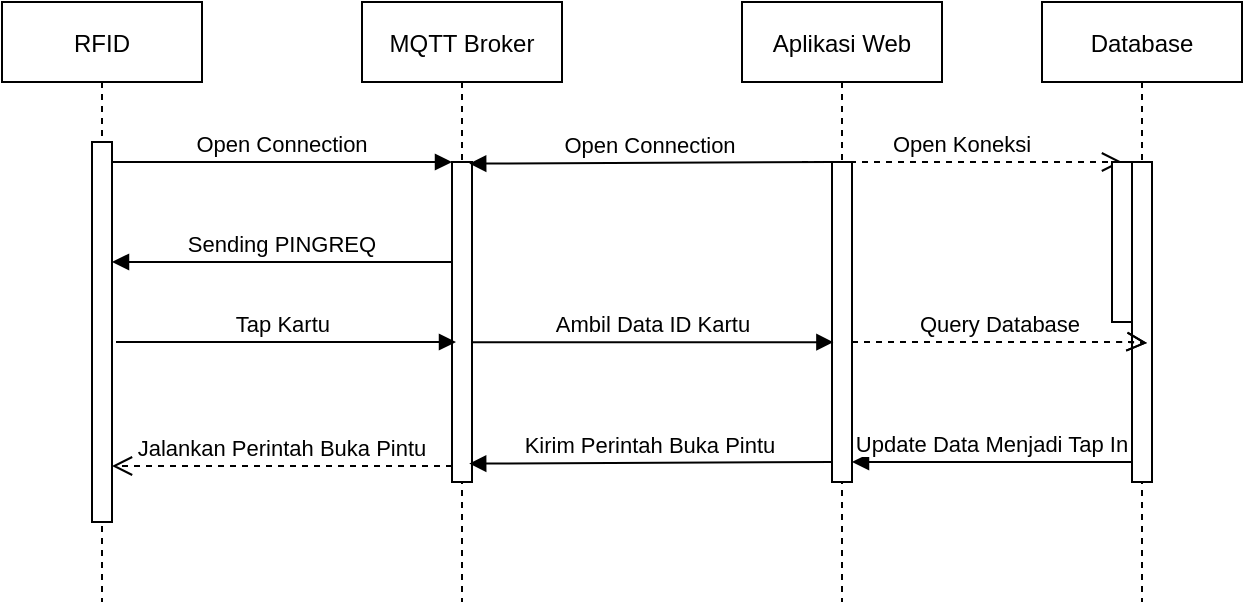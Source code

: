 <mxfile version="20.8.3" type="device"><diagram id="kgpKYQtTHZ0yAKxKKP6v" name="Page-1"><mxGraphModel dx="1103" dy="582" grid="1" gridSize="10" guides="1" tooltips="1" connect="1" arrows="1" fold="1" page="1" pageScale="1" pageWidth="850" pageHeight="1100" math="0" shadow="0"><root><mxCell id="0"/><mxCell id="1" parent="0"/><mxCell id="3nuBFxr9cyL0pnOWT2aG-1" value="RFID" style="shape=umlLifeline;perimeter=lifelinePerimeter;container=1;collapsible=0;recursiveResize=0;rounded=0;shadow=0;strokeWidth=1;" parent="1" vertex="1"><mxGeometry x="120" y="80" width="100" height="300" as="geometry"/></mxCell><mxCell id="3nuBFxr9cyL0pnOWT2aG-2" value="" style="points=[];perimeter=orthogonalPerimeter;rounded=0;shadow=0;strokeWidth=1;" parent="3nuBFxr9cyL0pnOWT2aG-1" vertex="1"><mxGeometry x="45" y="70" width="10" height="190" as="geometry"/></mxCell><mxCell id="3nuBFxr9cyL0pnOWT2aG-5" value="MQTT Broker" style="shape=umlLifeline;perimeter=lifelinePerimeter;container=1;collapsible=0;recursiveResize=0;rounded=0;shadow=0;strokeWidth=1;" parent="1" vertex="1"><mxGeometry x="300" y="80" width="100" height="300" as="geometry"/></mxCell><mxCell id="3nuBFxr9cyL0pnOWT2aG-6" value="" style="points=[];perimeter=orthogonalPerimeter;rounded=0;shadow=0;strokeWidth=1;" parent="3nuBFxr9cyL0pnOWT2aG-5" vertex="1"><mxGeometry x="45" y="80" width="10" height="160" as="geometry"/></mxCell><mxCell id="3nuBFxr9cyL0pnOWT2aG-7" value="Jalankan Perintah Buka Pintu" style="verticalAlign=bottom;endArrow=open;dashed=1;endSize=8;exitX=0;exitY=0.95;shadow=0;strokeWidth=1;" parent="1" source="3nuBFxr9cyL0pnOWT2aG-6" target="3nuBFxr9cyL0pnOWT2aG-2" edge="1"><mxGeometry relative="1" as="geometry"><mxPoint x="275" y="236" as="targetPoint"/></mxGeometry></mxCell><mxCell id="3nuBFxr9cyL0pnOWT2aG-8" value="Open Connection" style="verticalAlign=bottom;endArrow=block;entryX=0;entryY=0;shadow=0;strokeWidth=1;" parent="1" source="3nuBFxr9cyL0pnOWT2aG-2" target="3nuBFxr9cyL0pnOWT2aG-6" edge="1"><mxGeometry relative="1" as="geometry"><mxPoint x="275" y="160" as="sourcePoint"/></mxGeometry></mxCell><mxCell id="3nuBFxr9cyL0pnOWT2aG-9" value="Sending PINGREQ" style="verticalAlign=bottom;endArrow=block;shadow=0;strokeWidth=1;" parent="1" source="3nuBFxr9cyL0pnOWT2aG-6" target="3nuBFxr9cyL0pnOWT2aG-2" edge="1"><mxGeometry relative="1" as="geometry"><mxPoint x="240" y="200" as="sourcePoint"/><mxPoint x="185" y="200" as="targetPoint"/><Array as="points"><mxPoint x="260" y="210"/></Array></mxGeometry></mxCell><mxCell id="DZkmUrx3gJyKAF-lUmZT-1" value="Aplikasi Web" style="shape=umlLifeline;perimeter=lifelinePerimeter;container=1;collapsible=0;recursiveResize=0;rounded=0;shadow=0;strokeWidth=1;" vertex="1" parent="1"><mxGeometry x="490" y="80" width="100" height="300" as="geometry"/></mxCell><mxCell id="DZkmUrx3gJyKAF-lUmZT-2" value="" style="points=[];perimeter=orthogonalPerimeter;rounded=0;shadow=0;strokeWidth=1;" vertex="1" parent="DZkmUrx3gJyKAF-lUmZT-1"><mxGeometry x="45" y="80" width="10" height="160" as="geometry"/></mxCell><mxCell id="DZkmUrx3gJyKAF-lUmZT-5" value="Open Connection" style="verticalAlign=bottom;endArrow=block;entryX=0.86;entryY=0.005;shadow=0;strokeWidth=1;entryDx=0;entryDy=0;entryPerimeter=0;" edge="1" parent="DZkmUrx3gJyKAF-lUmZT-1" target="3nuBFxr9cyL0pnOWT2aG-6"><mxGeometry x="0.001" relative="1" as="geometry"><mxPoint x="45" y="80" as="sourcePoint"/><mxPoint x="-120" y="80" as="targetPoint"/><mxPoint as="offset"/></mxGeometry></mxCell><mxCell id="DZkmUrx3gJyKAF-lUmZT-7" value="Open Koneksi" style="verticalAlign=bottom;endArrow=open;dashed=1;endSize=8;exitX=1;exitY=0.95;shadow=0;strokeWidth=1;" edge="1" parent="DZkmUrx3gJyKAF-lUmZT-1"><mxGeometry relative="1" as="geometry"><mxPoint x="190" y="80" as="targetPoint"/><mxPoint x="30" y="80" as="sourcePoint"/></mxGeometry></mxCell><mxCell id="DZkmUrx3gJyKAF-lUmZT-13" value="Kirim Perintah Buka Pintu" style="verticalAlign=bottom;endArrow=block;entryX=0.86;entryY=0.005;shadow=0;strokeWidth=1;entryDx=0;entryDy=0;entryPerimeter=0;" edge="1" parent="DZkmUrx3gJyKAF-lUmZT-1"><mxGeometry x="0.001" relative="1" as="geometry"><mxPoint x="45" y="230" as="sourcePoint"/><mxPoint x="-136.4" y="230.8" as="targetPoint"/><mxPoint as="offset"/></mxGeometry></mxCell><mxCell id="DZkmUrx3gJyKAF-lUmZT-3" value="Database" style="shape=umlLifeline;perimeter=lifelinePerimeter;container=1;collapsible=0;recursiveResize=0;rounded=0;shadow=0;strokeWidth=1;" vertex="1" parent="1"><mxGeometry x="640" y="80" width="100" height="300" as="geometry"/></mxCell><mxCell id="DZkmUrx3gJyKAF-lUmZT-4" value="" style="points=[];perimeter=orthogonalPerimeter;rounded=0;shadow=0;strokeWidth=1;" vertex="1" parent="DZkmUrx3gJyKAF-lUmZT-3"><mxGeometry x="45" y="80" width="10" height="160" as="geometry"/></mxCell><mxCell id="DZkmUrx3gJyKAF-lUmZT-6" value="" style="points=[];perimeter=orthogonalPerimeter;rounded=0;shadow=0;strokeWidth=1;" vertex="1" parent="DZkmUrx3gJyKAF-lUmZT-3"><mxGeometry x="35" y="80" width="10" height="80" as="geometry"/></mxCell><mxCell id="DZkmUrx3gJyKAF-lUmZT-10" value="Update Data Menjadi Tap In" style="verticalAlign=bottom;endArrow=block;shadow=0;strokeWidth=1;" edge="1" parent="DZkmUrx3gJyKAF-lUmZT-3" source="DZkmUrx3gJyKAF-lUmZT-4"><mxGeometry relative="1" as="geometry"><mxPoint x="40" y="230" as="sourcePoint"/><mxPoint x="-95" y="230" as="targetPoint"/><Array as="points"><mxPoint x="-10" y="230"/></Array></mxGeometry></mxCell><mxCell id="DZkmUrx3gJyKAF-lUmZT-8" value="Tap Kartu " style="verticalAlign=bottom;endArrow=block;entryX=0;entryY=0;shadow=0;strokeWidth=1;" edge="1" parent="1"><mxGeometry relative="1" as="geometry"><mxPoint x="177" y="250.0" as="sourcePoint"/><mxPoint x="347.0" y="250.0" as="targetPoint"/></mxGeometry></mxCell><mxCell id="DZkmUrx3gJyKAF-lUmZT-9" value="Ambil Data ID Kartu" style="verticalAlign=bottom;endArrow=block;entryX=0.07;entryY=0.563;shadow=0;strokeWidth=1;entryDx=0;entryDy=0;entryPerimeter=0;" edge="1" parent="1" source="3nuBFxr9cyL0pnOWT2aG-6" target="DZkmUrx3gJyKAF-lUmZT-2"><mxGeometry relative="1" as="geometry"><mxPoint x="360" y="250" as="sourcePoint"/><mxPoint x="530.0" y="250" as="targetPoint"/></mxGeometry></mxCell><mxCell id="DZkmUrx3gJyKAF-lUmZT-11" value="return" style="verticalAlign=bottom;endArrow=open;dashed=1;endSize=8;shadow=0;strokeWidth=1;entryX=1.251;entryY=0.566;entryDx=0;entryDy=0;entryPerimeter=0;" edge="1" parent="1"><mxGeometry relative="1" as="geometry"><mxPoint x="692.51" y="250.56" as="targetPoint"/><mxPoint x="545" y="250" as="sourcePoint"/><Array as="points"><mxPoint x="685" y="250"/></Array></mxGeometry></mxCell><mxCell id="DZkmUrx3gJyKAF-lUmZT-12" value="Query Database" style="verticalAlign=bottom;endArrow=open;dashed=1;endSize=8;shadow=0;strokeWidth=1;entryX=1.251;entryY=0.566;entryDx=0;entryDy=0;entryPerimeter=0;" edge="1" parent="1"><mxGeometry relative="1" as="geometry"><mxPoint x="692.51" y="250.56" as="targetPoint"/><mxPoint x="545" y="250" as="sourcePoint"/><Array as="points"><mxPoint x="610" y="250"/><mxPoint x="685" y="250"/></Array></mxGeometry></mxCell></root></mxGraphModel></diagram></mxfile>